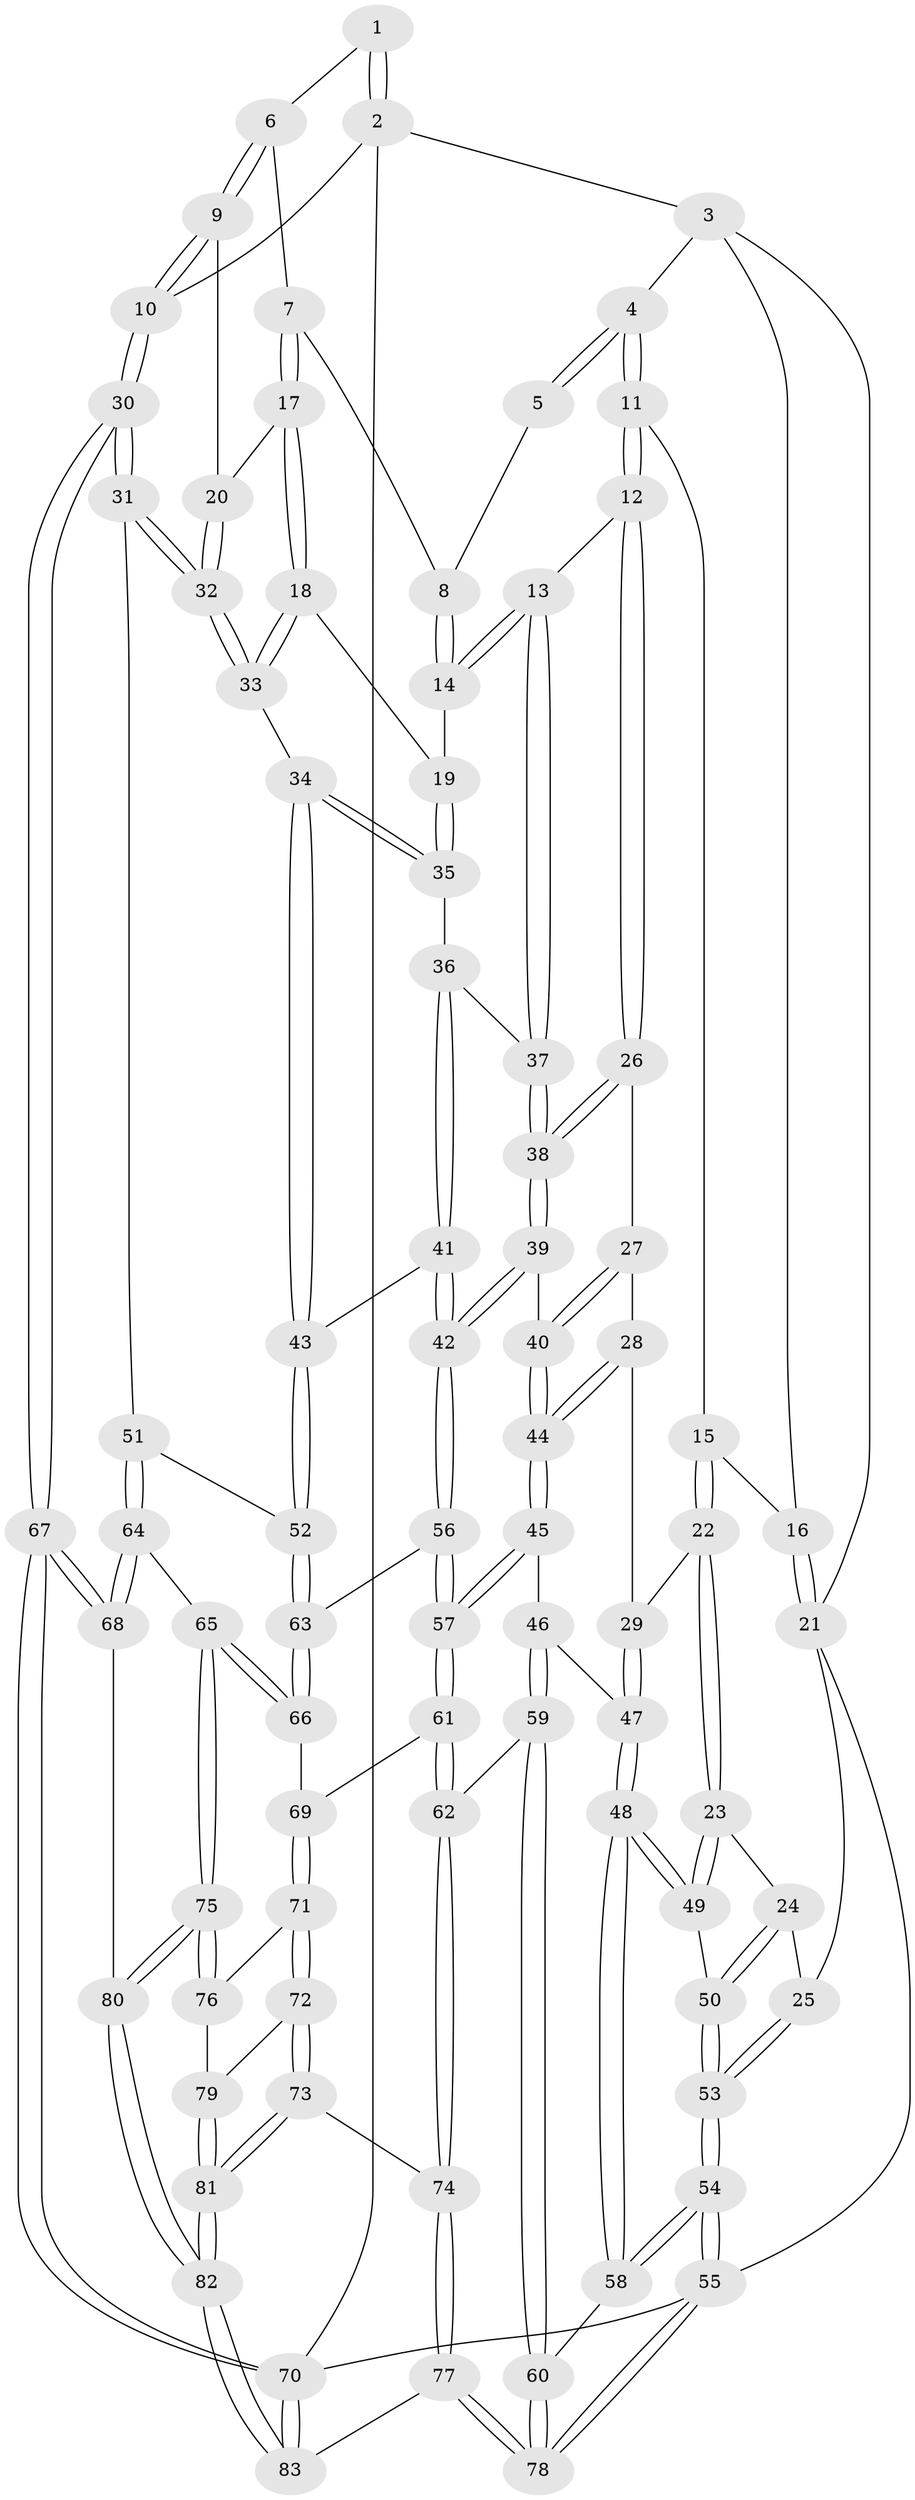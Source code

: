 // coarse degree distribution, {3: 0.5952380952380952, 6: 0.047619047619047616, 2: 0.14285714285714285, 5: 0.07142857142857142, 4: 0.14285714285714285}
// Generated by graph-tools (version 1.1) at 2025/54/03/04/25 22:54:42]
// undirected, 83 vertices, 204 edges
graph export_dot {
  node [color=gray90,style=filled];
  1 [pos="+0.7628165677264379+0"];
  2 [pos="+1+0"];
  3 [pos="+0.053854434088003826+0"];
  4 [pos="+0.3566590073175826+0"];
  5 [pos="+0.7003575265857491+0"];
  6 [pos="+0.8368046326605997+0.04788868935017267"];
  7 [pos="+0.8253315416371511+0.09689602620854434"];
  8 [pos="+0.6822956306408889+0.040950126378865304"];
  9 [pos="+1+0.09892956256966559"];
  10 [pos="+1+0"];
  11 [pos="+0.35634096731676+0"];
  12 [pos="+0.47348464479570007+0.18837459412822893"];
  13 [pos="+0.6425457306533018+0.22229506414442357"];
  14 [pos="+0.6573292026854138+0.21548794290792667"];
  15 [pos="+0.16333920796956014+0.1743434990170196"];
  16 [pos="+0.08747169208518255+0.16051932698677007"];
  17 [pos="+0.8104694425867888+0.2061351057144632"];
  18 [pos="+0.8000802980365272+0.21184637752292884"];
  19 [pos="+0.7401500701790473+0.22212177871082042"];
  20 [pos="+0.8840333740275592+0.20586916432571598"];
  21 [pos="+0+0.20539069085402845"];
  22 [pos="+0.22510411509293998+0.3134312270401242"];
  23 [pos="+0.18775989650255662+0.34642058411712184"];
  24 [pos="+0.15474941704794756+0.3562436413114398"];
  25 [pos="+0+0.290333876301513"];
  26 [pos="+0.41428139023909233+0.26607856097863447"];
  27 [pos="+0.4054471374879166+0.27440847097875254"];
  28 [pos="+0.31877381603841426+0.3150651808611486"];
  29 [pos="+0.26610256983968944+0.3197257169769205"];
  30 [pos="+1+0.47534987039806265"];
  31 [pos="+1+0.47007766842061494"];
  32 [pos="+1+0.437732084668109"];
  33 [pos="+0.8772601821500848+0.39770489767033973"];
  34 [pos="+0.8093225194540138+0.4233058249965924"];
  35 [pos="+0.7810031514805535+0.388255252115746"];
  36 [pos="+0.6838369957638373+0.38557668116872357"];
  37 [pos="+0.6421832529831147+0.2308545272503273"];
  38 [pos="+0.5614255993644008+0.4236140583786939"];
  39 [pos="+0.5591333179843241+0.48121822803926967"];
  40 [pos="+0.4783113622343468+0.47392592767450203"];
  41 [pos="+0.6713688839595322+0.5258572941036429"];
  42 [pos="+0.6406169569166371+0.5540361179272043"];
  43 [pos="+0.7665690383160273+0.49425923279124906"];
  44 [pos="+0.3931874921781474+0.520310473362526"];
  45 [pos="+0.3840387497935365+0.5353223246564442"];
  46 [pos="+0.3523010876238265+0.5554837852399378"];
  47 [pos="+0.2940517989595343+0.5472938179136154"];
  48 [pos="+0.22811555757971172+0.5639562435577751"];
  49 [pos="+0.19455175653882623+0.5317655106577177"];
  50 [pos="+0.028957116764535103+0.5253950559417744"];
  51 [pos="+0.9071002255552678+0.5768682575341705"];
  52 [pos="+0.9045008929796405+0.5770484876880974"];
  53 [pos="+0+0.5978528859177125"];
  54 [pos="+0+0.7275391889487306"];
  55 [pos="+0+1"];
  56 [pos="+0.6402397520408706+0.5590827801429195"];
  57 [pos="+0.5594330414025779+0.6777818275719497"];
  58 [pos="+0.17087731677801532+0.7427962885260817"];
  59 [pos="+0.3696060142967632+0.7406533821328534"];
  60 [pos="+0.25050848898801226+0.7982015401326329"];
  61 [pos="+0.5576003992881478+0.6842658988686144"];
  62 [pos="+0.45440476645130085+0.7500590708118814"];
  63 [pos="+0.7818027830813786+0.6701709788631571"];
  64 [pos="+0.9185129159814438+0.7850144951255695"];
  65 [pos="+0.8242060829525496+0.7994179081650501"];
  66 [pos="+0.7821873460776257+0.672932640388346"];
  67 [pos="+1+0.8650372319877732"];
  68 [pos="+1+0.8584859079958663"];
  69 [pos="+0.6273178454068036+0.7671888729559453"];
  70 [pos="+1+1"];
  71 [pos="+0.6330659045807736+0.7770493539008084"];
  72 [pos="+0.5334143503711868+0.8820615533627247"];
  73 [pos="+0.5082269735846454+0.8887046175426401"];
  74 [pos="+0.48750063801549803+0.8893479041249478"];
  75 [pos="+0.7990196328672249+0.8279999442976997"];
  76 [pos="+0.6561798952680072+0.8004293536256663"];
  77 [pos="+0.3198761732330505+1"];
  78 [pos="+0.29307626950270155+1"];
  79 [pos="+0.6301435225756599+0.8968798070634731"];
  80 [pos="+0.7902945328843368+0.9748327044302747"];
  81 [pos="+0.6656856753692162+1"];
  82 [pos="+0.7246288046957147+1"];
  83 [pos="+0.7174394672364319+1"];
  1 -- 2;
  1 -- 2;
  1 -- 6;
  2 -- 3;
  2 -- 10;
  2 -- 70;
  3 -- 4;
  3 -- 16;
  3 -- 21;
  4 -- 5;
  4 -- 5;
  4 -- 11;
  4 -- 11;
  5 -- 8;
  6 -- 7;
  6 -- 9;
  6 -- 9;
  7 -- 8;
  7 -- 17;
  7 -- 17;
  8 -- 14;
  8 -- 14;
  9 -- 10;
  9 -- 10;
  9 -- 20;
  10 -- 30;
  10 -- 30;
  11 -- 12;
  11 -- 12;
  11 -- 15;
  12 -- 13;
  12 -- 26;
  12 -- 26;
  13 -- 14;
  13 -- 14;
  13 -- 37;
  13 -- 37;
  14 -- 19;
  15 -- 16;
  15 -- 22;
  15 -- 22;
  16 -- 21;
  16 -- 21;
  17 -- 18;
  17 -- 18;
  17 -- 20;
  18 -- 19;
  18 -- 33;
  18 -- 33;
  19 -- 35;
  19 -- 35;
  20 -- 32;
  20 -- 32;
  21 -- 25;
  21 -- 55;
  22 -- 23;
  22 -- 23;
  22 -- 29;
  23 -- 24;
  23 -- 49;
  23 -- 49;
  24 -- 25;
  24 -- 50;
  24 -- 50;
  25 -- 53;
  25 -- 53;
  26 -- 27;
  26 -- 38;
  26 -- 38;
  27 -- 28;
  27 -- 40;
  27 -- 40;
  28 -- 29;
  28 -- 44;
  28 -- 44;
  29 -- 47;
  29 -- 47;
  30 -- 31;
  30 -- 31;
  30 -- 67;
  30 -- 67;
  31 -- 32;
  31 -- 32;
  31 -- 51;
  32 -- 33;
  32 -- 33;
  33 -- 34;
  34 -- 35;
  34 -- 35;
  34 -- 43;
  34 -- 43;
  35 -- 36;
  36 -- 37;
  36 -- 41;
  36 -- 41;
  37 -- 38;
  37 -- 38;
  38 -- 39;
  38 -- 39;
  39 -- 40;
  39 -- 42;
  39 -- 42;
  40 -- 44;
  40 -- 44;
  41 -- 42;
  41 -- 42;
  41 -- 43;
  42 -- 56;
  42 -- 56;
  43 -- 52;
  43 -- 52;
  44 -- 45;
  44 -- 45;
  45 -- 46;
  45 -- 57;
  45 -- 57;
  46 -- 47;
  46 -- 59;
  46 -- 59;
  47 -- 48;
  47 -- 48;
  48 -- 49;
  48 -- 49;
  48 -- 58;
  48 -- 58;
  49 -- 50;
  50 -- 53;
  50 -- 53;
  51 -- 52;
  51 -- 64;
  51 -- 64;
  52 -- 63;
  52 -- 63;
  53 -- 54;
  53 -- 54;
  54 -- 55;
  54 -- 55;
  54 -- 58;
  54 -- 58;
  55 -- 78;
  55 -- 78;
  55 -- 70;
  56 -- 57;
  56 -- 57;
  56 -- 63;
  57 -- 61;
  57 -- 61;
  58 -- 60;
  59 -- 60;
  59 -- 60;
  59 -- 62;
  60 -- 78;
  60 -- 78;
  61 -- 62;
  61 -- 62;
  61 -- 69;
  62 -- 74;
  62 -- 74;
  63 -- 66;
  63 -- 66;
  64 -- 65;
  64 -- 68;
  64 -- 68;
  65 -- 66;
  65 -- 66;
  65 -- 75;
  65 -- 75;
  66 -- 69;
  67 -- 68;
  67 -- 68;
  67 -- 70;
  67 -- 70;
  68 -- 80;
  69 -- 71;
  69 -- 71;
  70 -- 83;
  70 -- 83;
  71 -- 72;
  71 -- 72;
  71 -- 76;
  72 -- 73;
  72 -- 73;
  72 -- 79;
  73 -- 74;
  73 -- 81;
  73 -- 81;
  74 -- 77;
  74 -- 77;
  75 -- 76;
  75 -- 76;
  75 -- 80;
  75 -- 80;
  76 -- 79;
  77 -- 78;
  77 -- 78;
  77 -- 83;
  79 -- 81;
  79 -- 81;
  80 -- 82;
  80 -- 82;
  81 -- 82;
  81 -- 82;
  82 -- 83;
  82 -- 83;
}
